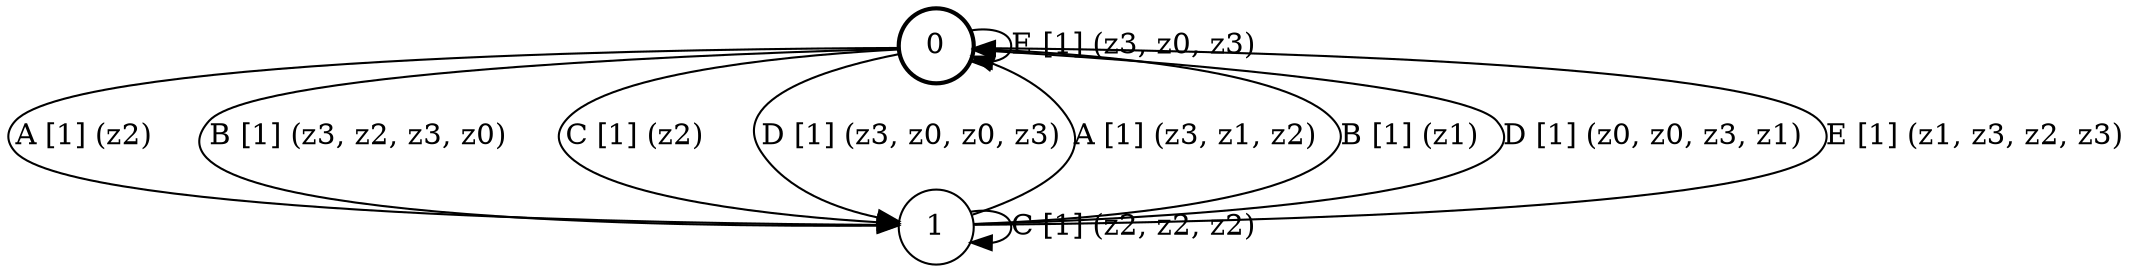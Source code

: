 # generated file, don't try to modify
# command: dot -Tpng <filename> > tree.png
digraph Automaton {
    node [shape = circle];
    0 [style = "bold"];
    0 -> 1 [label = "A [1] (z2) "];
    0 -> 1 [label = "B [1] (z3, z2, z3, z0) "];
    0 -> 1 [label = "C [1] (z2) "];
    0 -> 1 [label = "D [1] (z3, z0, z0, z3) "];
    0 -> 0 [label = "E [1] (z3, z0, z3) "];
    1 -> 0 [label = "A [1] (z3, z1, z2) "];
    1 -> 0 [label = "B [1] (z1) "];
    1 -> 1 [label = "C [1] (z2, z2, z2) "];
    1 -> 0 [label = "D [1] (z0, z0, z3, z1) "];
    1 -> 0 [label = "E [1] (z1, z3, z2, z3) "];
}
